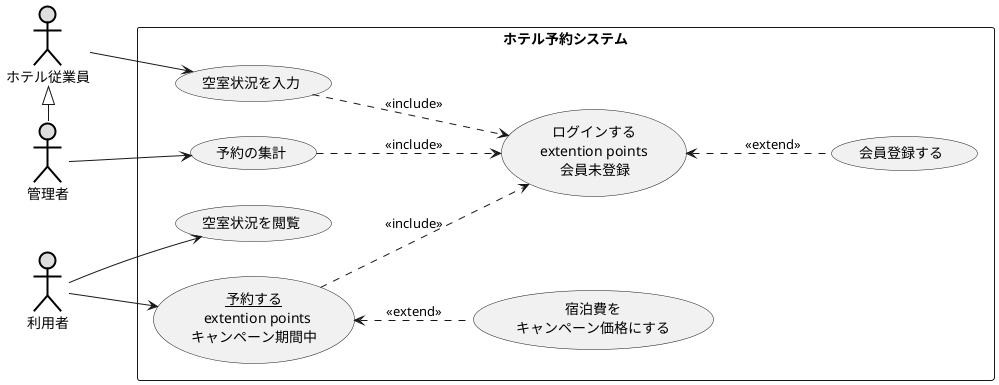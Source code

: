 @startuml ユースケース図
    left to right direction
    actor ホテル従業員#DDDDDD;line:black;line.bold;
    actor 管理者#DDDDDD;line:black;line.bold;
    actor 利用者#DDDDDD;line:black;line.bold;
    rectangle ホテル予約システム{
        usecase (空室状況を閲覧) as text1
        usecase (<u>予約する</u>\n  extention points\nキャンペーン期間中) as text2
        usecase (予約の集計) as text3
        usecase (ログインする\n extention points \n 会員未登録) as text4 
        usecase (空室状況を入力) as text5
        usecase (宿泊費を\nキャンペーン価格にする) as text6
        usecase (会員登録する) as text7
    }
    ホテル従業員<|-管理者
    利用者-->text1
    利用者-->text2
    text2 ..>text4:<<include>>
    text2<..text6: <<extend>>
    text4<..text7:<<extend>>
    管理者-->text3
    text3 ..>text4:<<include>>
    text5 ..>text4:<<include>>
    ホテル従業員-->text5
@enduml
